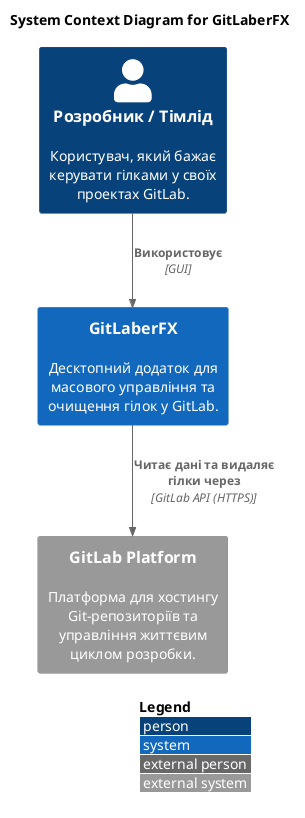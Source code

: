 @startuml
!include <C4/C4_Context>

LAYOUT_WITH_LEGEND()

title System Context Diagram for GitLaberFX

Person(user, "Розробник / Тімлід", "Користувач, який бажає керувати гілками у своїх проектах GitLab.")
System_Ext(gitlab, "GitLab Platform", "Платформа для хостингу Git-репозиторіїв та управління життєвим циклом розробки.")

System(gitlaberfx, "GitLaberFX", "Десктопний додаток для масового управління та очищення гілок у GitLab.")

Rel(user, gitlaberfx, "Використовує", "GUI")
Rel(gitlaberfx, gitlab, "Читає дані та видаляє гілки через", "GitLab API (HTTPS)")

@enduml
